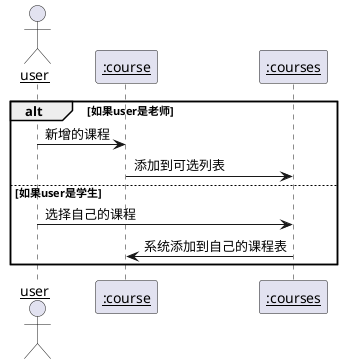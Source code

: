 @startuml
skinparam sequenceParticipant underline
actor user
participant ":course" as course
participant ":courses" as courses
alt 如果user是老师
    user->course:新增的课程
    course->courses:添加到可选列表
else 如果user是学生
    user->courses:选择自己的课程
    courses->course:系统添加到自己的课程表
end
@enduml